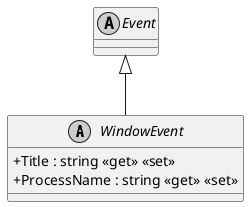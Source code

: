 @startuml
skinparam monochrome true
skinparam classAttributeIconSize 0

abstract class WindowEvent {
    + Title : string <<get>> <<set>>
    + ProcessName : string <<get>> <<set>>
}
abstract class Event
Event <|-- WindowEvent
@enduml
